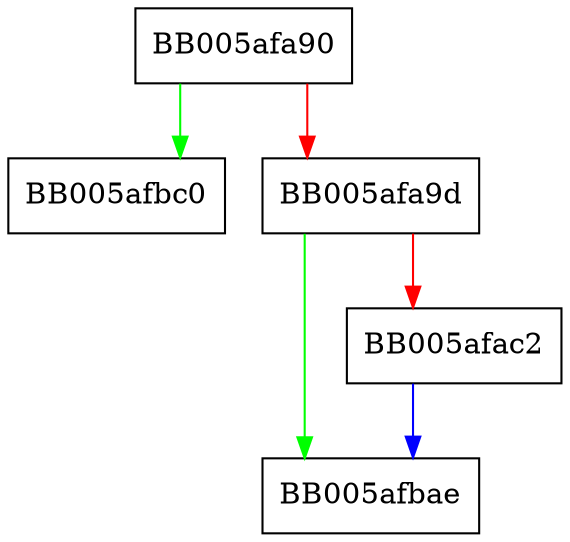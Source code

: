 digraph EVP_CIPHER_meth_dup {
  node [shape="box"];
  graph [splines=ortho];
  BB005afa90 -> BB005afbc0 [color="green"];
  BB005afa90 -> BB005afa9d [color="red"];
  BB005afa9d -> BB005afbae [color="green"];
  BB005afa9d -> BB005afac2 [color="red"];
  BB005afac2 -> BB005afbae [color="blue"];
}